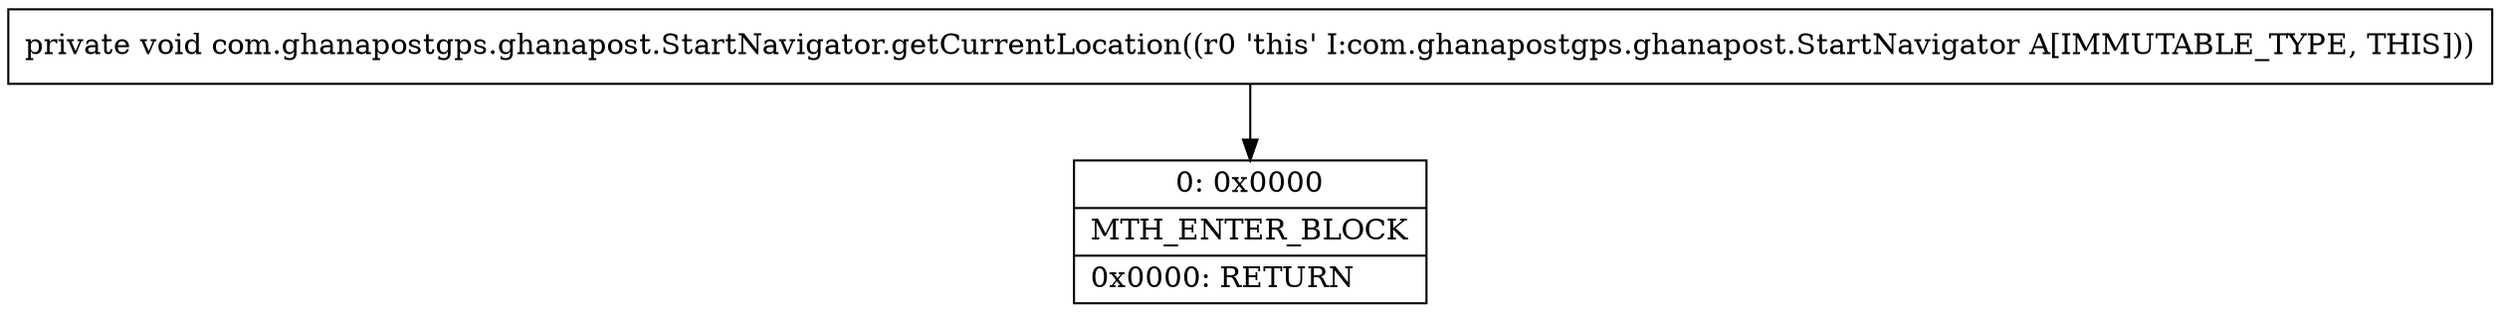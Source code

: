 digraph "CFG forcom.ghanapostgps.ghanapost.StartNavigator.getCurrentLocation()V" {
Node_0 [shape=record,label="{0\:\ 0x0000|MTH_ENTER_BLOCK\l|0x0000: RETURN   \l}"];
MethodNode[shape=record,label="{private void com.ghanapostgps.ghanapost.StartNavigator.getCurrentLocation((r0 'this' I:com.ghanapostgps.ghanapost.StartNavigator A[IMMUTABLE_TYPE, THIS])) }"];
MethodNode -> Node_0;
}

